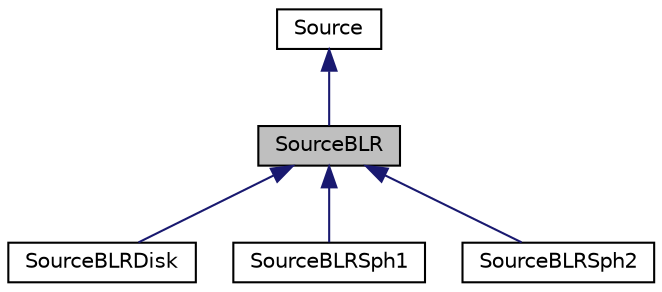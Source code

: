 digraph "SourceBLR"
{
 // LATEX_PDF_SIZE
  edge [fontname="Helvetica",fontsize="10",labelfontname="Helvetica",labelfontsize="10"];
  node [fontname="Helvetica",fontsize="10",shape=record];
  Node1 [label="SourceBLR",height=0.2,width=0.4,color="black", fillcolor="grey75", style="filled", fontcolor="black",tooltip="Base class for all sources representing the Broad Line Region (BLR) of a AGN/QSO."];
  Node2 -> Node1 [dir="back",color="midnightblue",fontsize="10",style="solid",fontname="Helvetica"];
  Node2 [label="Source",height=0.2,width=0.4,color="black", fillcolor="white", style="filled",URL="$class_source.html",tooltip="Base class for all sources."];
  Node1 -> Node3 [dir="back",color="midnightblue",fontsize="10",style="solid",fontname="Helvetica"];
  Node3 [label="SourceBLRDisk",height=0.2,width=0.4,color="black", fillcolor="white", style="filled",URL="$class_source_b_l_r_disk.html",tooltip="A source representing a BLR with a Keplarian disk."];
  Node1 -> Node4 [dir="back",color="midnightblue",fontsize="10",style="solid",fontname="Helvetica"];
  Node4 [label="SourceBLRSph1",height=0.2,width=0.4,color="black", fillcolor="white", style="filled",URL="$class_source_b_l_r_sph1.html",tooltip="A source representing a BLR with a spherical symmetry and circular orbits."];
  Node1 -> Node5 [dir="back",color="midnightblue",fontsize="10",style="solid",fontname="Helvetica"];
  Node5 [label="SourceBLRSph2",height=0.2,width=0.4,color="black", fillcolor="white", style="filled",URL="$class_source_b_l_r_sph2.html",tooltip="A source representing a BLR with a spherical symmetry and random velocity dispersion."];
}
